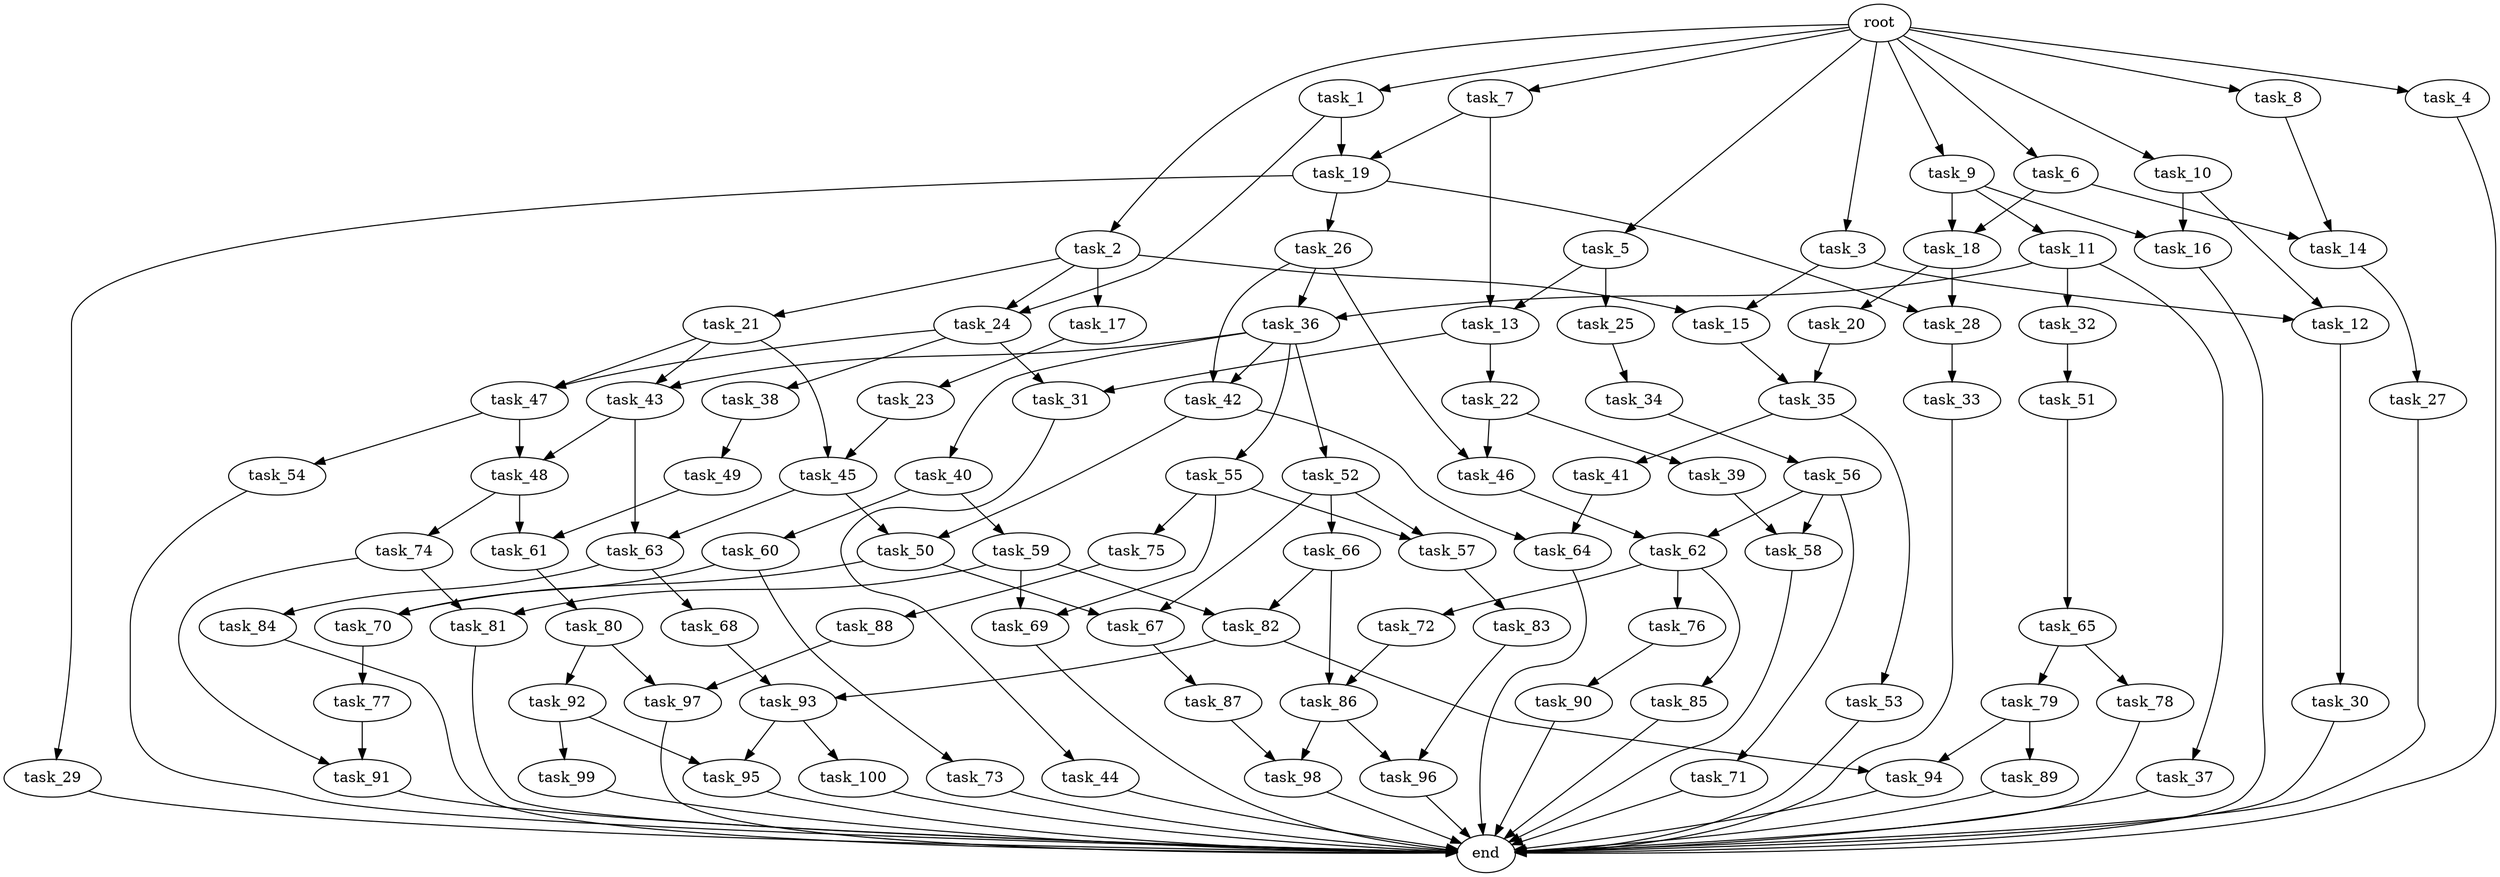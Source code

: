 digraph G {
  task_75 [size="8.931724e+11"];
  task_100 [size="8.441649e+11"];
  task_92 [size="6.257772e+11"];
  task_19 [size="3.549742e+11"];
  task_68 [size="1.104069e+11"];
  task_71 [size="1.041314e+11"];
  task_60 [size="5.224433e+11"];
  task_73 [size="7.146502e+11"];
  task_50 [size="2.160344e+11"];
  task_31 [size="1.205771e+11"];
  task_10 [size="4.732447e+11"];
  task_49 [size="7.506553e+11"];
  task_88 [size="6.284055e+11"];
  task_12 [size="2.314846e+11"];
  task_79 [size="4.639006e+11"];
  task_37 [size="8.808593e+11"];
  task_61 [size="3.418933e+11"];
  task_42 [size="4.588807e+11"];
  task_51 [size="3.521547e+11"];
  root [size="0.000000e+00"];
  task_56 [size="7.862724e+11"];
  task_95 [size="5.474249e+10"];
  task_22 [size="8.577939e+11"];
  task_32 [size="1.414199e+11"];
  task_25 [size="7.206875e+11"];
  task_99 [size="2.812608e+10"];
  task_96 [size="6.878207e+11"];
  task_36 [size="9.871957e+11"];
  task_16 [size="6.456511e+11"];
  task_33 [size="2.388220e+11"];
  task_27 [size="3.869909e+11"];
  task_89 [size="9.462516e+11"];
  end [size="0.000000e+00"];
  task_7 [size="1.235460e+11"];
  task_26 [size="7.233432e+11"];
  task_87 [size="3.802181e+11"];
  task_2 [size="8.622651e+11"];
  task_21 [size="7.113880e+11"];
  task_28 [size="9.395987e+11"];
  task_69 [size="6.766558e+11"];
  task_13 [size="7.799748e+11"];
  task_48 [size="6.927250e+11"];
  task_55 [size="1.030698e+11"];
  task_81 [size="7.994035e+11"];
  task_11 [size="9.601573e+11"];
  task_5 [size="7.715427e+11"];
  task_62 [size="8.215673e+11"];
  task_93 [size="5.554419e+11"];
  task_54 [size="1.454701e+11"];
  task_52 [size="2.528880e+11"];
  task_29 [size="3.587168e+11"];
  task_85 [size="5.035030e+11"];
  task_44 [size="8.474332e+11"];
  task_8 [size="8.543749e+11"];
  task_38 [size="4.808028e+11"];
  task_9 [size="6.255851e+11"];
  task_63 [size="8.724094e+11"];
  task_65 [size="5.059987e+11"];
  task_59 [size="8.412965e+11"];
  task_34 [size="2.233406e+11"];
  task_20 [size="5.437696e+11"];
  task_1 [size="1.830671e+11"];
  task_23 [size="8.549240e+11"];
  task_6 [size="6.445555e+11"];
  task_74 [size="4.855156e+11"];
  task_97 [size="5.189905e+11"];
  task_57 [size="6.776239e+11"];
  task_67 [size="1.433704e+11"];
  task_64 [size="5.269784e+11"];
  task_66 [size="2.346683e+11"];
  task_45 [size="5.775221e+11"];
  task_82 [size="9.080085e+11"];
  task_86 [size="9.790117e+11"];
  task_40 [size="4.084331e+11"];
  task_84 [size="2.012331e+11"];
  task_17 [size="8.477353e+11"];
  task_15 [size="3.197382e+11"];
  task_43 [size="6.807628e+11"];
  task_53 [size="6.951196e+11"];
  task_4 [size="1.722861e+11"];
  task_76 [size="1.118048e+11"];
  task_77 [size="6.535927e+11"];
  task_30 [size="9.458245e+10"];
  task_72 [size="3.650602e+11"];
  task_94 [size="5.219759e+09"];
  task_80 [size="1.241100e+11"];
  task_46 [size="8.413224e+11"];
  task_90 [size="1.399213e+11"];
  task_39 [size="8.659912e+11"];
  task_14 [size="5.041242e+11"];
  task_18 [size="4.688979e+11"];
  task_3 [size="6.534207e+11"];
  task_24 [size="3.350234e+10"];
  task_98 [size="5.502989e+11"];
  task_35 [size="7.894314e+11"];
  task_58 [size="7.173137e+11"];
  task_78 [size="4.527515e+11"];
  task_47 [size="5.878801e+11"];
  task_83 [size="4.342064e+11"];
  task_70 [size="1.780096e+11"];
  task_91 [size="3.339745e+11"];
  task_41 [size="2.933942e+11"];

  task_75 -> task_88 [size="6.284055e+08"];
  task_100 -> end [size="1.000000e-12"];
  task_92 -> task_99 [size="2.812608e+07"];
  task_92 -> task_95 [size="2.737125e+07"];
  task_19 -> task_28 [size="4.697994e+08"];
  task_19 -> task_26 [size="7.233432e+08"];
  task_19 -> task_29 [size="3.587168e+08"];
  task_68 -> task_93 [size="2.777210e+08"];
  task_71 -> end [size="1.000000e-12"];
  task_60 -> task_70 [size="8.900480e+07"];
  task_60 -> task_73 [size="7.146502e+08"];
  task_73 -> end [size="1.000000e-12"];
  task_50 -> task_70 [size="8.900480e+07"];
  task_50 -> task_67 [size="7.168521e+07"];
  task_31 -> task_44 [size="8.474332e+08"];
  task_10 -> task_12 [size="1.157423e+08"];
  task_10 -> task_16 [size="3.228256e+08"];
  task_49 -> task_61 [size="1.709467e+08"];
  task_88 -> task_97 [size="2.594952e+08"];
  task_12 -> task_30 [size="9.458245e+07"];
  task_79 -> task_94 [size="2.609879e+06"];
  task_79 -> task_89 [size="9.462516e+08"];
  task_37 -> end [size="1.000000e-12"];
  task_61 -> task_80 [size="1.241100e+08"];
  task_42 -> task_50 [size="1.080172e+08"];
  task_42 -> task_64 [size="2.634892e+08"];
  task_51 -> task_65 [size="5.059987e+08"];
  root -> task_4 [size="1.000000e-12"];
  root -> task_7 [size="1.000000e-12"];
  root -> task_9 [size="1.000000e-12"];
  root -> task_1 [size="1.000000e-12"];
  root -> task_5 [size="1.000000e-12"];
  root -> task_2 [size="1.000000e-12"];
  root -> task_3 [size="1.000000e-12"];
  root -> task_6 [size="1.000000e-12"];
  root -> task_10 [size="1.000000e-12"];
  root -> task_8 [size="1.000000e-12"];
  task_56 -> task_58 [size="3.586569e+08"];
  task_56 -> task_71 [size="1.041314e+08"];
  task_56 -> task_62 [size="4.107837e+08"];
  task_95 -> end [size="1.000000e-12"];
  task_22 -> task_39 [size="8.659912e+08"];
  task_22 -> task_46 [size="4.206612e+08"];
  task_32 -> task_51 [size="3.521547e+08"];
  task_25 -> task_34 [size="2.233406e+08"];
  task_99 -> end [size="1.000000e-12"];
  task_96 -> end [size="1.000000e-12"];
  task_36 -> task_42 [size="2.294404e+08"];
  task_36 -> task_43 [size="3.403814e+08"];
  task_36 -> task_40 [size="4.084331e+08"];
  task_36 -> task_55 [size="1.030698e+08"];
  task_36 -> task_52 [size="2.528880e+08"];
  task_16 -> end [size="1.000000e-12"];
  task_33 -> end [size="1.000000e-12"];
  task_27 -> end [size="1.000000e-12"];
  task_89 -> end [size="1.000000e-12"];
  task_7 -> task_13 [size="3.899874e+08"];
  task_7 -> task_19 [size="1.774871e+08"];
  task_26 -> task_36 [size="4.935978e+08"];
  task_26 -> task_42 [size="2.294404e+08"];
  task_26 -> task_46 [size="4.206612e+08"];
  task_87 -> task_98 [size="2.751495e+08"];
  task_2 -> task_17 [size="8.477353e+08"];
  task_2 -> task_15 [size="1.598691e+08"];
  task_2 -> task_21 [size="7.113880e+08"];
  task_2 -> task_24 [size="1.675117e+07"];
  task_21 -> task_45 [size="2.887611e+08"];
  task_21 -> task_43 [size="3.403814e+08"];
  task_21 -> task_47 [size="2.939400e+08"];
  task_28 -> task_33 [size="2.388220e+08"];
  task_69 -> end [size="1.000000e-12"];
  task_13 -> task_31 [size="6.028855e+07"];
  task_13 -> task_22 [size="8.577939e+08"];
  task_48 -> task_61 [size="1.709467e+08"];
  task_48 -> task_74 [size="4.855156e+08"];
  task_55 -> task_69 [size="3.383279e+08"];
  task_55 -> task_75 [size="8.931724e+08"];
  task_55 -> task_57 [size="3.388119e+08"];
  task_81 -> end [size="1.000000e-12"];
  task_11 -> task_37 [size="8.808593e+08"];
  task_11 -> task_36 [size="4.935978e+08"];
  task_11 -> task_32 [size="1.414199e+08"];
  task_5 -> task_13 [size="3.899874e+08"];
  task_5 -> task_25 [size="7.206875e+08"];
  task_62 -> task_72 [size="3.650602e+08"];
  task_62 -> task_76 [size="1.118048e+08"];
  task_62 -> task_85 [size="5.035030e+08"];
  task_93 -> task_95 [size="2.737125e+07"];
  task_93 -> task_100 [size="8.441649e+08"];
  task_54 -> end [size="1.000000e-12"];
  task_52 -> task_66 [size="2.346683e+08"];
  task_52 -> task_57 [size="3.388119e+08"];
  task_52 -> task_67 [size="7.168521e+07"];
  task_29 -> end [size="1.000000e-12"];
  task_85 -> end [size="1.000000e-12"];
  task_44 -> end [size="1.000000e-12"];
  task_8 -> task_14 [size="2.520621e+08"];
  task_38 -> task_49 [size="7.506553e+08"];
  task_9 -> task_16 [size="3.228256e+08"];
  task_9 -> task_11 [size="9.601573e+08"];
  task_9 -> task_18 [size="2.344490e+08"];
  task_63 -> task_68 [size="1.104069e+08"];
  task_63 -> task_84 [size="2.012331e+08"];
  task_65 -> task_78 [size="4.527515e+08"];
  task_65 -> task_79 [size="4.639006e+08"];
  task_59 -> task_69 [size="3.383279e+08"];
  task_59 -> task_81 [size="3.997017e+08"];
  task_59 -> task_82 [size="4.540043e+08"];
  task_34 -> task_56 [size="7.862724e+08"];
  task_20 -> task_35 [size="3.947157e+08"];
  task_1 -> task_24 [size="1.675117e+07"];
  task_1 -> task_19 [size="1.774871e+08"];
  task_23 -> task_45 [size="2.887611e+08"];
  task_6 -> task_14 [size="2.520621e+08"];
  task_6 -> task_18 [size="2.344490e+08"];
  task_74 -> task_91 [size="1.669873e+08"];
  task_74 -> task_81 [size="3.997017e+08"];
  task_97 -> end [size="1.000000e-12"];
  task_57 -> task_83 [size="4.342064e+08"];
  task_67 -> task_87 [size="3.802181e+08"];
  task_64 -> end [size="1.000000e-12"];
  task_66 -> task_82 [size="4.540043e+08"];
  task_66 -> task_86 [size="4.895058e+08"];
  task_45 -> task_50 [size="1.080172e+08"];
  task_45 -> task_63 [size="4.362047e+08"];
  task_82 -> task_94 [size="2.609879e+06"];
  task_82 -> task_93 [size="2.777210e+08"];
  task_86 -> task_98 [size="2.751495e+08"];
  task_86 -> task_96 [size="3.439103e+08"];
  task_40 -> task_60 [size="5.224433e+08"];
  task_40 -> task_59 [size="8.412965e+08"];
  task_84 -> end [size="1.000000e-12"];
  task_17 -> task_23 [size="8.549240e+08"];
  task_15 -> task_35 [size="3.947157e+08"];
  task_43 -> task_48 [size="3.463625e+08"];
  task_43 -> task_63 [size="4.362047e+08"];
  task_53 -> end [size="1.000000e-12"];
  task_4 -> end [size="1.000000e-12"];
  task_76 -> task_90 [size="1.399213e+08"];
  task_77 -> task_91 [size="1.669873e+08"];
  task_30 -> end [size="1.000000e-12"];
  task_72 -> task_86 [size="4.895058e+08"];
  task_94 -> end [size="1.000000e-12"];
  task_80 -> task_92 [size="6.257772e+08"];
  task_80 -> task_97 [size="2.594952e+08"];
  task_46 -> task_62 [size="4.107837e+08"];
  task_90 -> end [size="1.000000e-12"];
  task_39 -> task_58 [size="3.586569e+08"];
  task_14 -> task_27 [size="3.869909e+08"];
  task_18 -> task_28 [size="4.697994e+08"];
  task_18 -> task_20 [size="5.437696e+08"];
  task_3 -> task_15 [size="1.598691e+08"];
  task_3 -> task_12 [size="1.157423e+08"];
  task_24 -> task_31 [size="6.028855e+07"];
  task_24 -> task_38 [size="4.808028e+08"];
  task_24 -> task_47 [size="2.939400e+08"];
  task_98 -> end [size="1.000000e-12"];
  task_35 -> task_41 [size="2.933942e+08"];
  task_35 -> task_53 [size="6.951196e+08"];
  task_58 -> end [size="1.000000e-12"];
  task_78 -> end [size="1.000000e-12"];
  task_47 -> task_48 [size="3.463625e+08"];
  task_47 -> task_54 [size="1.454701e+08"];
  task_83 -> task_96 [size="3.439103e+08"];
  task_70 -> task_77 [size="6.535927e+08"];
  task_91 -> end [size="1.000000e-12"];
  task_41 -> task_64 [size="2.634892e+08"];
}
